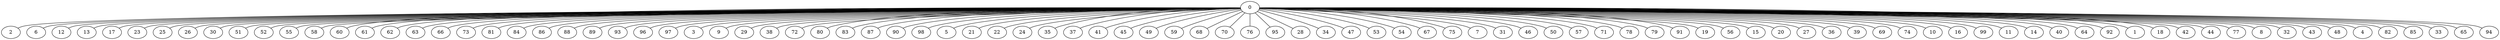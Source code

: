 graph G {
  0 -- 2;
  0 -- 6;
  0 -- 12;
  0 -- 13;
  0 -- 17;
  0 -- 23;
  0 -- 25;
  0 -- 26;
  0 -- 30;
  0 -- 51;
  0 -- 52;
  0 -- 55;
  0 -- 58;
  0 -- 60;
  0 -- 61;
  0 -- 62;
  0 -- 63;
  0 -- 66;
  0 -- 73;
  0 -- 81;
  0 -- 84;
  0 -- 86;
  0 -- 88;
  0 -- 89;
  0 -- 93;
  0 -- 96;
  0 -- 97;
  0 -- 3;
  0 -- 9;
  0 -- 29;
  0 -- 38;
  0 -- 72;
  0 -- 80;
  0 -- 83;
  0 -- 87;
  0 -- 90;
  0 -- 98;
  0 -- 5;
  0 -- 21;
  0 -- 22;
  0 -- 24;
  0 -- 35;
  0 -- 37;
  0 -- 41;
  0 -- 45;
  0 -- 49;
  0 -- 59;
  0 -- 68;
  0 -- 70;
  0 -- 76;
  0 -- 95;
  0 -- 28;
  0 -- 34;
  0 -- 47;
  0 -- 53;
  0 -- 54;
  0 -- 67;
  0 -- 75;
  0 -- 7;
  0 -- 31;
  0 -- 46;
  0 -- 50;
  0 -- 57;
  0 -- 71;
  0 -- 78;
  0 -- 79;
  0 -- 91;
  0 -- 19;
  0 -- 56;
  0 -- 15;
  0 -- 20;
  0 -- 27;
  0 -- 36;
  0 -- 39;
  0 -- 69;
  0 -- 74;
  0 -- 10;
  0 -- 16;
  0 -- 99;
  0 -- 11;
  0 -- 14;
  0 -- 40;
  0 -- 64;
  0 -- 92;
  0 -- 1;
  0 -- 18;
  0 -- 42;
  0 -- 44;
  0 -- 77;
  0 -- 8;
  0 -- 32;
  0 -- 43;
  0 -- 48;
  0 -- 4;
  0 -- 82;
  0 -- 85;
  0 -- 33;
  0 -- 65;
  0 -- 94;
}